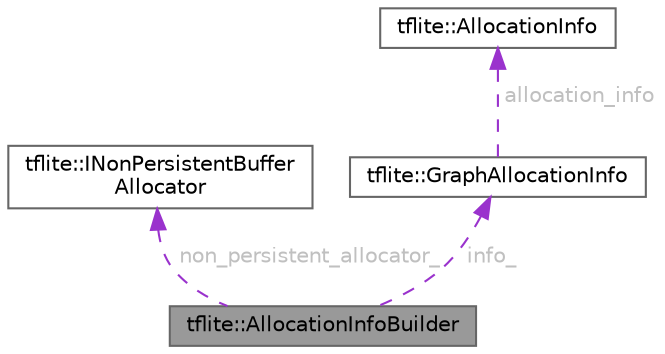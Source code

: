 digraph "tflite::AllocationInfoBuilder"
{
 // LATEX_PDF_SIZE
  bgcolor="transparent";
  edge [fontname=Helvetica,fontsize=10,labelfontname=Helvetica,labelfontsize=10];
  node [fontname=Helvetica,fontsize=10,shape=box,height=0.2,width=0.4];
  Node1 [id="Node000001",label="tflite::AllocationInfoBuilder",height=0.2,width=0.4,color="gray40", fillcolor="grey60", style="filled", fontcolor="black",tooltip=" "];
  Node2 -> Node1 [id="edge4_Node000001_Node000002",dir="back",color="darkorchid3",style="dashed",tooltip=" ",label=" non_persistent_allocator_",fontcolor="grey" ];
  Node2 [id="Node000002",label="tflite::INonPersistentBuffer\lAllocator",height=0.2,width=0.4,color="gray40", fillcolor="white", style="filled",URL="$classtflite_1_1_i_non_persistent_buffer_allocator.html",tooltip=" "];
  Node3 -> Node1 [id="edge5_Node000001_Node000003",dir="back",color="darkorchid3",style="dashed",tooltip=" ",label=" info_",fontcolor="grey" ];
  Node3 [id="Node000003",label="tflite::GraphAllocationInfo",height=0.2,width=0.4,color="gray40", fillcolor="white", style="filled",URL="$structtflite_1_1_graph_allocation_info.html",tooltip=" "];
  Node4 -> Node3 [id="edge6_Node000003_Node000004",dir="back",color="darkorchid3",style="dashed",tooltip=" ",label=" allocation_info",fontcolor="grey" ];
  Node4 [id="Node000004",label="tflite::AllocationInfo",height=0.2,width=0.4,color="gray40", fillcolor="white", style="filled",URL="$structtflite_1_1_allocation_info.html",tooltip=" "];
}
